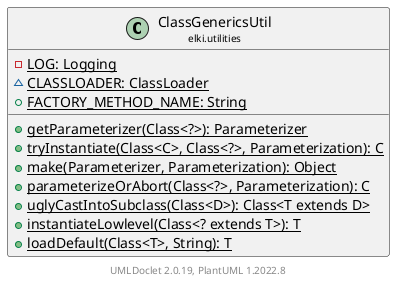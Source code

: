 @startuml
    remove .*\.(Instance|Par|Parameterizer|Factory)$
    set namespaceSeparator none
    hide empty fields
    hide empty methods

    class "<size:14>ClassGenericsUtil\n<size:10>elki.utilities" as elki.utilities.ClassGenericsUtil [[ClassGenericsUtil.html]] {
        {static} -LOG: Logging
        {static} ~CLASSLOADER: ClassLoader
        {static} +FACTORY_METHOD_NAME: String
        {static} +getParameterizer(Class<?>): Parameterizer
        {static} +tryInstantiate(Class<C>, Class<?>, Parameterization): C
        {static} +make(Parameterizer, Parameterization): Object
        {static} +parameterizeOrAbort(Class<?>, Parameterization): C
        {static} +uglyCastIntoSubclass(Class<D>): Class<T extends D>
        {static} +instantiateLowlevel(Class<? extends T>): T
        {static} +loadDefault(Class<T>, String): T
    }

    center footer UMLDoclet 2.0.19, PlantUML 1.2022.8
@enduml
